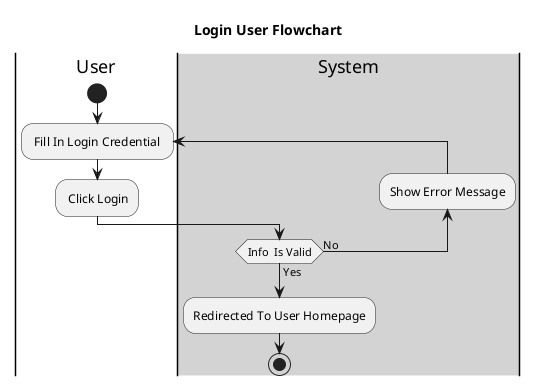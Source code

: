 @startuml 
title Login User Flowchart
|User|
start
repeat: Fill In Login Credential ; 
: Click Login;  
|#lightgray|System|
backward:Show Error Message;
repeat while(Info  Is Valid) is (No) not (Yes)
:Redirected To User Homepage;
stop
@enduml

